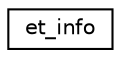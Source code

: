 digraph "Graphical Class Hierarchy"
{
 // LATEX_PDF_SIZE
  edge [fontname="Helvetica",fontsize="10",labelfontname="Helvetica",labelfontsize="10"];
  node [fontname="Helvetica",fontsize="10",shape=record];
  rankdir="LR";
  Node0 [label="et_info",height=0.2,width=0.4,color="black", fillcolor="white", style="filled",URL="$db/d1b/sqlite3_8c.html#d6/dcf/structet__info",tooltip=" "];
}
